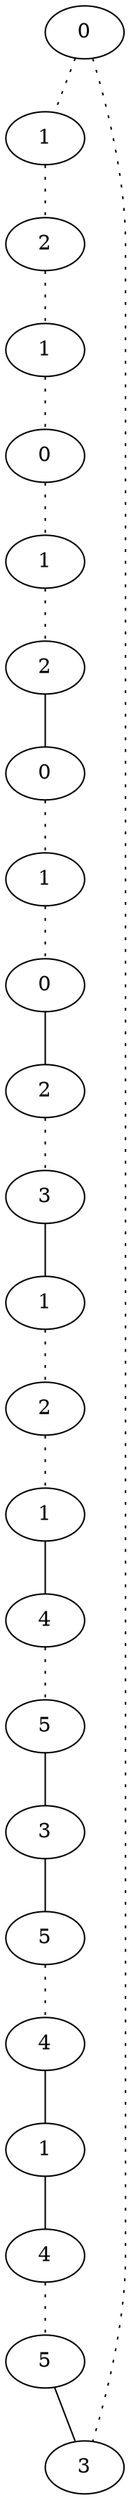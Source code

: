 graph {
a0[label=0];
a1[label=1];
a2[label=2];
a3[label=1];
a4[label=0];
a5[label=1];
a6[label=2];
a7[label=0];
a8[label=1];
a9[label=0];
a10[label=2];
a11[label=3];
a12[label=1];
a13[label=2];
a14[label=1];
a15[label=4];
a16[label=5];
a17[label=3];
a18[label=5];
a19[label=4];
a20[label=1];
a21[label=4];
a22[label=5];
a23[label=3];
a0 -- a1 [style=dotted];
a0 -- a23 [style=dotted];
a1 -- a2 [style=dotted];
a2 -- a3 [style=dotted];
a3 -- a4 [style=dotted];
a4 -- a5 [style=dotted];
a5 -- a6 [style=dotted];
a6 -- a7;
a7 -- a8 [style=dotted];
a8 -- a9 [style=dotted];
a9 -- a10;
a10 -- a11 [style=dotted];
a11 -- a12;
a12 -- a13 [style=dotted];
a13 -- a14 [style=dotted];
a14 -- a15;
a15 -- a16 [style=dotted];
a16 -- a17;
a17 -- a18;
a18 -- a19 [style=dotted];
a19 -- a20;
a20 -- a21;
a21 -- a22 [style=dotted];
a22 -- a23;
}
